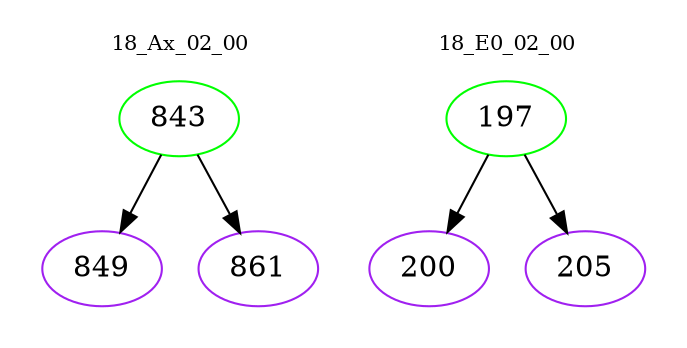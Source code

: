 digraph{
subgraph cluster_0 {
color = white
label = "18_Ax_02_00";
fontsize=10;
T0_843 [label="843", color="green"]
T0_843 -> T0_849 [color="black"]
T0_849 [label="849", color="purple"]
T0_843 -> T0_861 [color="black"]
T0_861 [label="861", color="purple"]
}
subgraph cluster_1 {
color = white
label = "18_E0_02_00";
fontsize=10;
T1_197 [label="197", color="green"]
T1_197 -> T1_200 [color="black"]
T1_200 [label="200", color="purple"]
T1_197 -> T1_205 [color="black"]
T1_205 [label="205", color="purple"]
}
}
